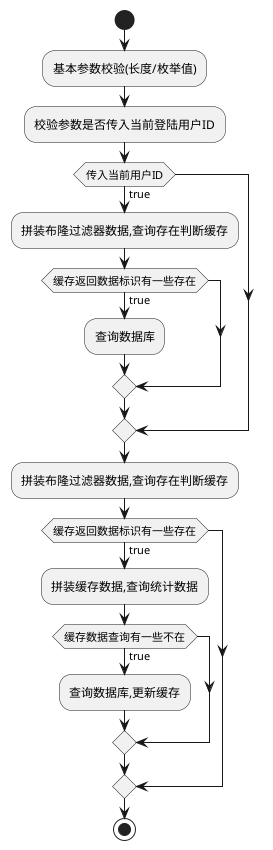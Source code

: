 @startuml
start
:基本参数校验(长度/枚举值);
:校验参数是否传入当前登陆用户ID;
if(传入当前用户ID) then (true);
:拼装布隆过滤器数据,查询存在判断缓存;
if(缓存返回数据标识有一些存在) then (true);
:查询数据库;
endif
endif
:拼装布隆过滤器数据,查询存在判断缓存;
if(缓存返回数据标识有一些存在) then (true);
:拼装缓存数据,查询统计数据;
if(缓存数据查询有一些不在) then (true);
:查询数据库,更新缓存;
endif
endif
stop

@enduml
